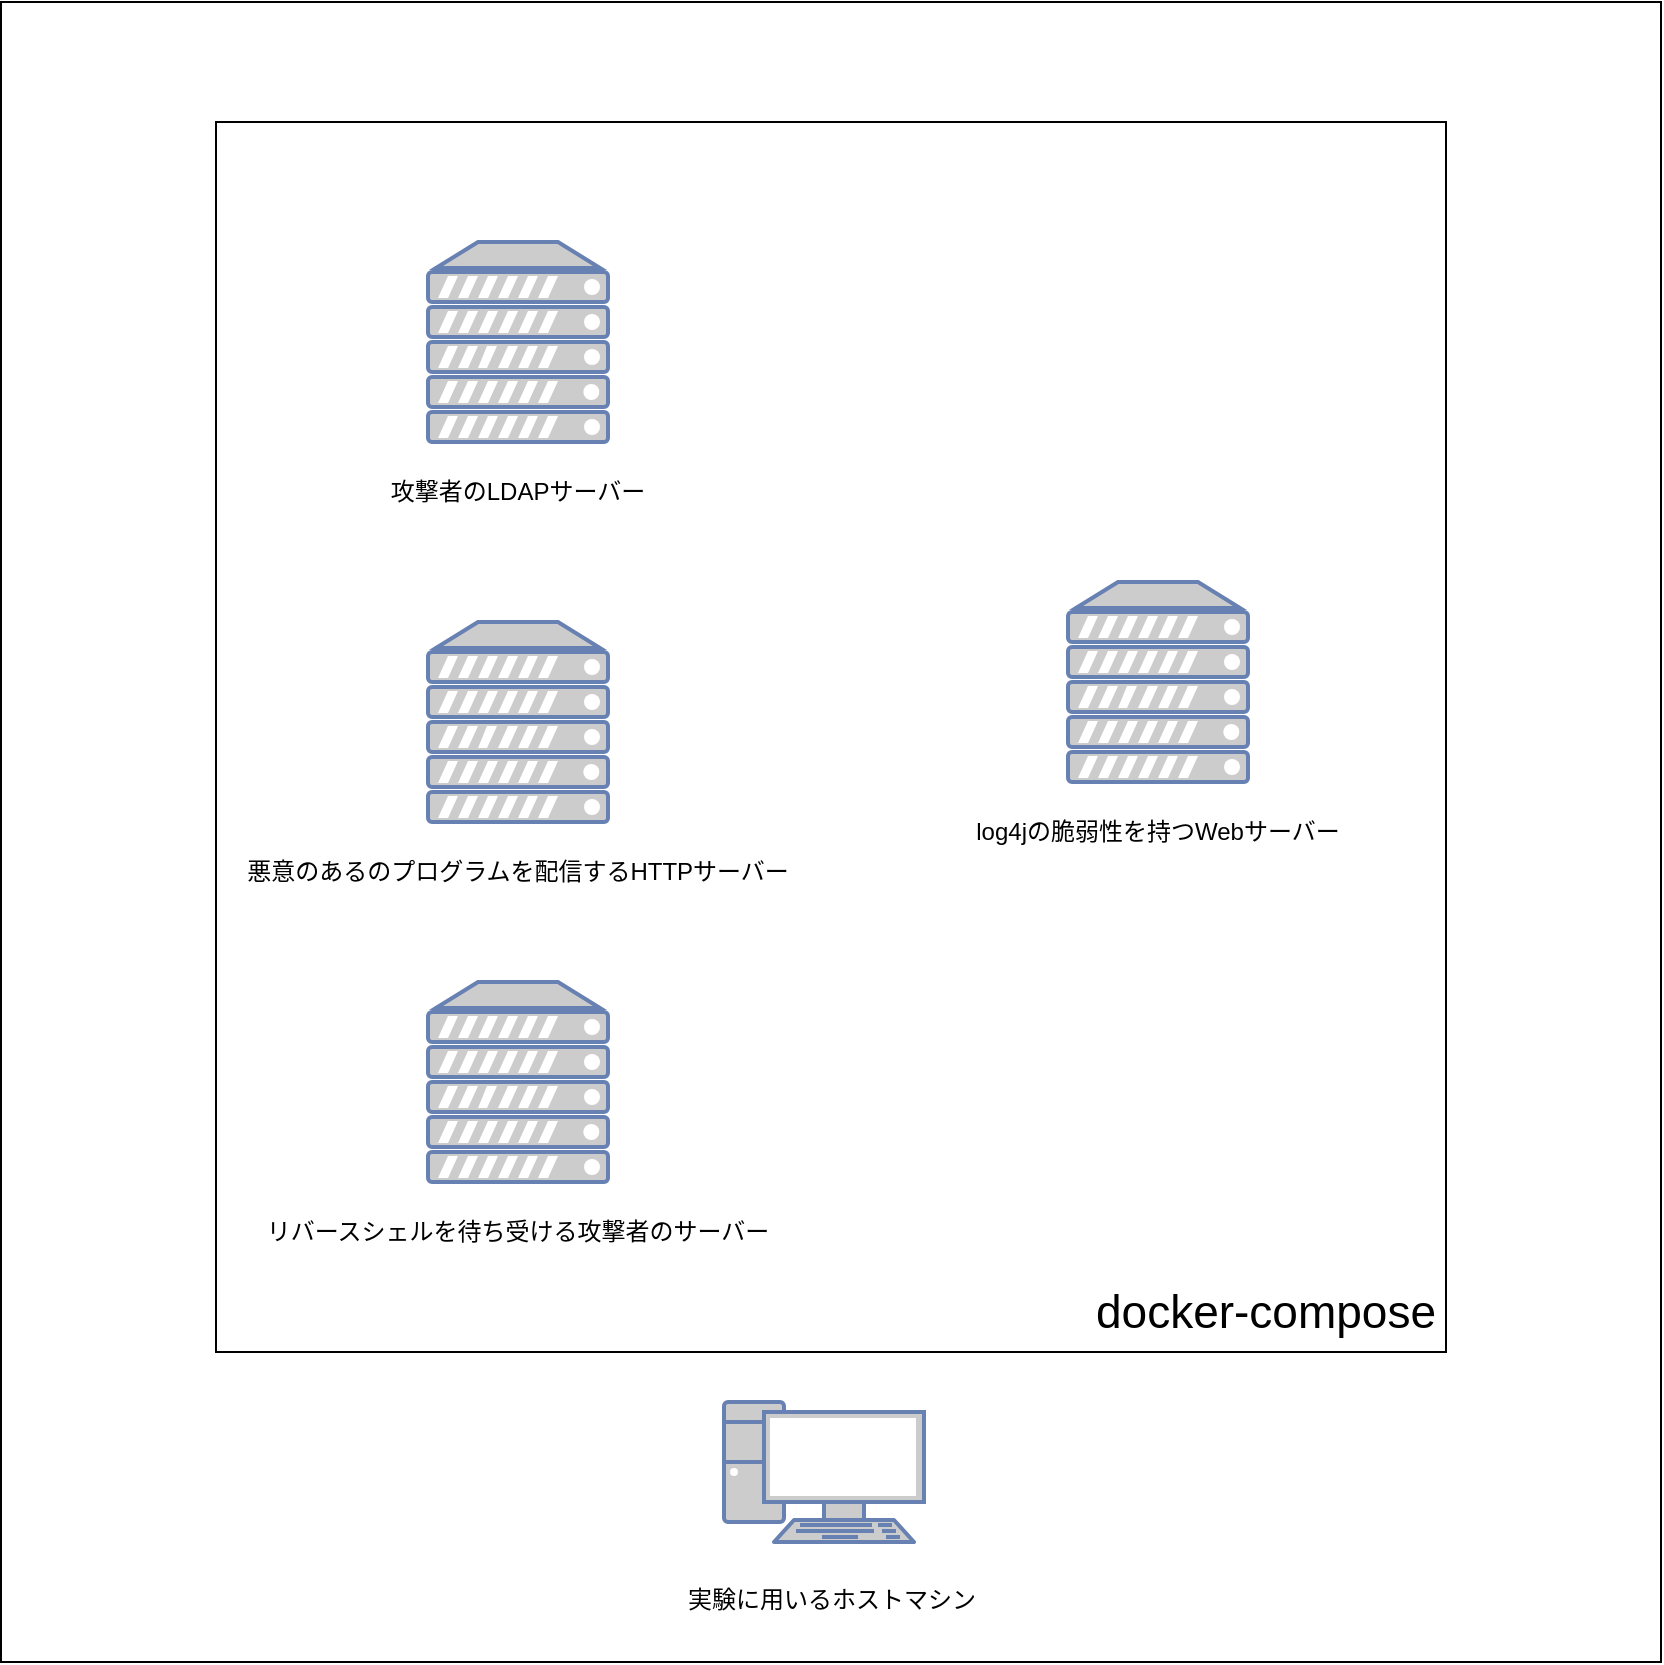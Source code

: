 <mxfile>
    <diagram id="hGv6xo4nuzRhdtU87L9W" name="ページ1">
        <mxGraphModel dx="1398" dy="2006" grid="1" gridSize="10" guides="1" tooltips="1" connect="1" arrows="1" fold="1" page="1" pageScale="1" pageWidth="827" pageHeight="1169" math="0" shadow="0">
            <root>
                <mxCell id="0"/>
                <mxCell id="1" parent="0"/>
                <mxCell id="38" value="" style="whiteSpace=wrap;html=1;aspect=fixed;sketch=0;fontSize=12;" vertex="1" parent="1">
                    <mxGeometry x="2.5" y="-110" width="830" height="830" as="geometry"/>
                </mxCell>
                <mxCell id="36" value="" style="group" vertex="1" connectable="0" parent="1">
                    <mxGeometry x="262.5" y="590" width="310" height="110" as="geometry"/>
                </mxCell>
                <mxCell id="31" value="" style="fontColor=#0066CC;verticalAlign=top;verticalLabelPosition=bottom;labelPosition=center;align=center;html=1;outlineConnect=0;fillColor=#CCCCCC;strokeColor=#6881B3;gradientColor=none;gradientDirection=north;strokeWidth=2;shape=mxgraph.networks.pc;sketch=0;" vertex="1" parent="36">
                    <mxGeometry x="101.5" width="100" height="70" as="geometry"/>
                </mxCell>
                <mxCell id="35" value="&lt;font style=&quot;font-size: 12px;&quot;&gt;実験に用いるホストマシン&lt;/font&gt;" style="text;html=1;strokeColor=none;fillColor=none;align=center;verticalAlign=middle;whiteSpace=wrap;rounded=0;sketch=0;fontSize=23;" vertex="1" parent="36">
                    <mxGeometry y="80" width="310" height="30" as="geometry"/>
                </mxCell>
                <mxCell id="37" value="" style="group" vertex="1" connectable="0" parent="1">
                    <mxGeometry x="110" y="-50" width="615" height="615" as="geometry"/>
                </mxCell>
                <mxCell id="32" value="" style="whiteSpace=wrap;html=1;aspect=fixed;sketch=0;" vertex="1" parent="37">
                    <mxGeometry width="615" height="615" as="geometry"/>
                </mxCell>
                <mxCell id="30" value="" style="group" vertex="1" connectable="0" parent="37">
                    <mxGeometry x="11" y="60" width="585" height="510" as="geometry"/>
                </mxCell>
                <mxCell id="18" value="" style="group" vertex="1" connectable="0" parent="30">
                    <mxGeometry x="15" width="250" height="140" as="geometry"/>
                </mxCell>
                <mxCell id="16" value="" style="fontColor=#0066CC;verticalAlign=top;verticalLabelPosition=bottom;labelPosition=center;align=center;html=1;outlineConnect=0;fillColor=#CCCCCC;strokeColor=#6881B3;gradientColor=none;gradientDirection=north;strokeWidth=2;shape=mxgraph.networks.server;sketch=0;" vertex="1" parent="18">
                    <mxGeometry x="80" width="90" height="100" as="geometry"/>
                </mxCell>
                <mxCell id="17" value="攻撃者のLDAPサーバー" style="text;html=1;strokeColor=none;fillColor=none;align=center;verticalAlign=middle;whiteSpace=wrap;rounded=0;sketch=0;" vertex="1" parent="18">
                    <mxGeometry y="110" width="250" height="30" as="geometry"/>
                </mxCell>
                <mxCell id="25" value="" style="group" vertex="1" connectable="0" parent="30">
                    <mxGeometry x="5" y="370" width="270" height="140" as="geometry"/>
                </mxCell>
                <mxCell id="23" value="" style="fontColor=#0066CC;verticalAlign=top;verticalLabelPosition=bottom;labelPosition=center;align=center;html=1;outlineConnect=0;fillColor=#CCCCCC;strokeColor=#6881B3;gradientColor=none;gradientDirection=north;strokeWidth=2;shape=mxgraph.networks.server;sketch=0;" vertex="1" parent="25">
                    <mxGeometry x="90" width="90" height="100" as="geometry"/>
                </mxCell>
                <mxCell id="24" value="リバースシェルを待ち受ける攻撃者のサーバー" style="text;html=1;strokeColor=none;fillColor=none;align=center;verticalAlign=middle;whiteSpace=wrap;rounded=0;sketch=0;" vertex="1" parent="25">
                    <mxGeometry y="110" width="270" height="30" as="geometry"/>
                </mxCell>
                <mxCell id="26" value="" style="group" vertex="1" connectable="0" parent="30">
                    <mxGeometry y="190" width="280" height="140" as="geometry"/>
                </mxCell>
                <mxCell id="20" value="" style="fontColor=#0066CC;verticalAlign=top;verticalLabelPosition=bottom;labelPosition=center;align=center;html=1;outlineConnect=0;fillColor=#CCCCCC;strokeColor=#6881B3;gradientColor=none;gradientDirection=north;strokeWidth=2;shape=mxgraph.networks.server;sketch=0;" vertex="1" parent="26">
                    <mxGeometry x="95" width="90" height="100" as="geometry"/>
                </mxCell>
                <mxCell id="21" value="悪意のあるのプログラムを配信するHTTPサーバー" style="text;html=1;strokeColor=none;fillColor=none;align=center;verticalAlign=middle;whiteSpace=wrap;rounded=0;sketch=0;" vertex="1" parent="26">
                    <mxGeometry y="110" width="280" height="30" as="geometry"/>
                </mxCell>
                <mxCell id="27" value="" style="group" vertex="1" connectable="0" parent="30">
                    <mxGeometry x="335" y="170" width="250" height="140" as="geometry"/>
                </mxCell>
                <mxCell id="28" value="" style="fontColor=#0066CC;verticalAlign=top;verticalLabelPosition=bottom;labelPosition=center;align=center;html=1;outlineConnect=0;fillColor=#CCCCCC;strokeColor=#6881B3;gradientColor=none;gradientDirection=north;strokeWidth=2;shape=mxgraph.networks.server;sketch=0;" vertex="1" parent="27">
                    <mxGeometry x="80" width="90" height="100" as="geometry"/>
                </mxCell>
                <mxCell id="29" value="log4jの脆弱性を持つWebサーバー" style="text;html=1;strokeColor=none;fillColor=none;align=center;verticalAlign=middle;whiteSpace=wrap;rounded=0;sketch=0;" vertex="1" parent="27">
                    <mxGeometry y="110" width="250" height="30" as="geometry"/>
                </mxCell>
                <mxCell id="34" value="&lt;font style=&quot;font-size: 23px;&quot;&gt;docker-compose&lt;/font&gt;" style="text;html=1;strokeColor=none;fillColor=none;align=center;verticalAlign=middle;whiteSpace=wrap;rounded=0;sketch=0;" vertex="1" parent="37">
                    <mxGeometry x="435" y="580" width="180" height="30" as="geometry"/>
                </mxCell>
            </root>
        </mxGraphModel>
    </diagram>
</mxfile>